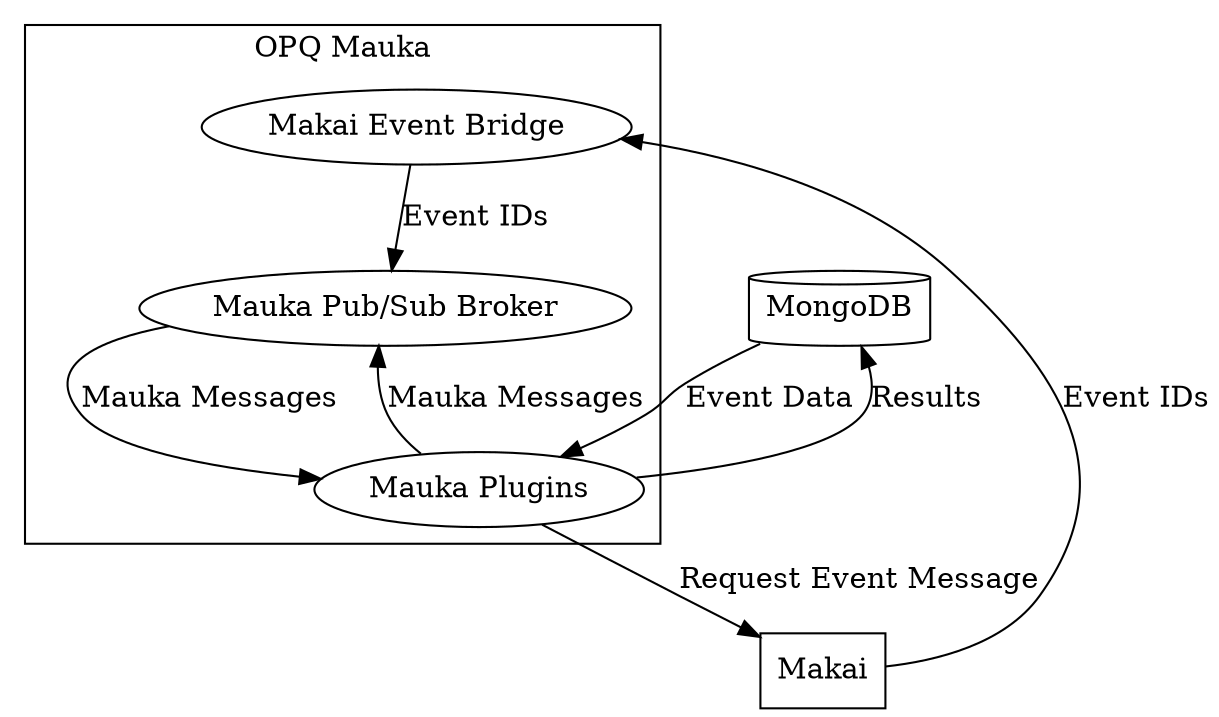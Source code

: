 digraph mauka_brokers_communication {

	Makai [shape=box];
	MongoDB [shape=cylinder];

	subgraph cluster_mauka {
			label = "OPQ Mauka";
			MakaiEventBridge [label="Makai Event Bridge"];
			MaukaPubSubBroker [label="Mauka Pub/Sub Broker"];
			MaukaPlugins [label="Mauka Plugins"];

			MakaiEventBridge -> MaukaPubSubBroker [label="Event IDs"];
			MaukaPubSubBroker -> MaukaPlugins [label="Mauka Messages"];
			MaukaPlugins -> MaukaPubSubBroker [label="Mauka Messages"];
	}

	Makai -> MakaiEventBridge [label="Event IDs"];

	MaukaPlugins -> MongoDB [label="Results"];
	MongoDB -> MaukaPlugins [label="Event Data"];

	MaukaPlugins -> Makai [label="Request Event Message"];
}

